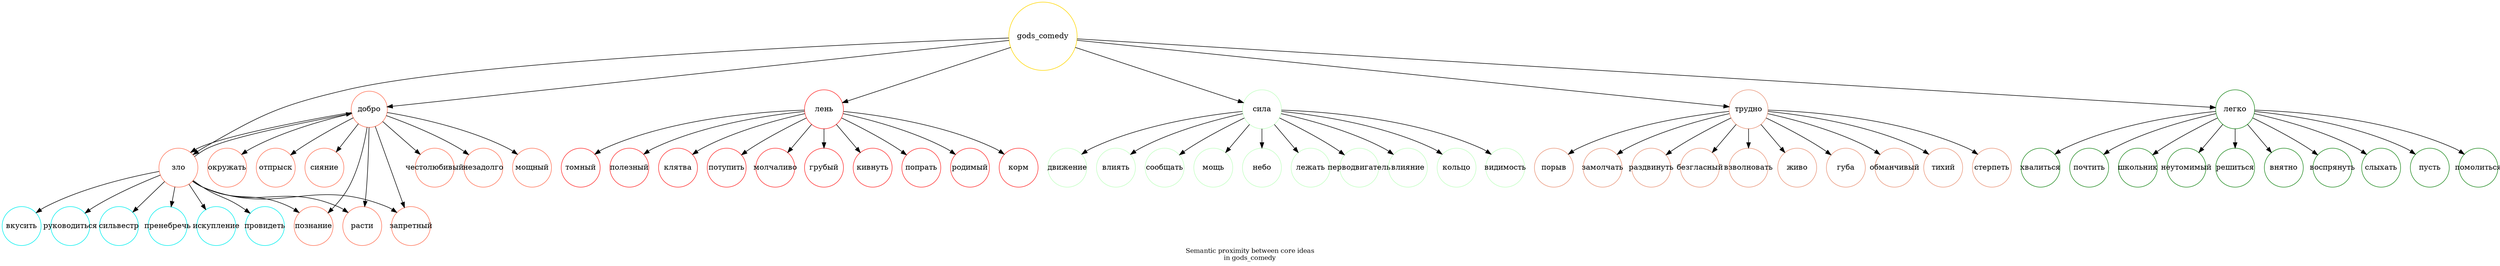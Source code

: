 digraph ideas_with_concepts_gods_comedy {
	node [color=gold1 shape=circle width=0.7]
	gods_comedy
	node [color=coral1 shape=circle]
	"добро"
	gods_comedy -> "добро"
	node [fixedsize=true shape=circle width=1]
	"познание"
	"добро" -> "познание"
	"расти"
	"добро" -> "расти"
	"зло"
	"добро" -> "зло"
	"честолюбивый"
	"добро" -> "честолюбивый"
	"запретный"
	"добро" -> "запретный"
	"незадолго"
	"добро" -> "незадолго"
	"мощный"
	"добро" -> "мощный"
	"окружать"
	"добро" -> "окружать"
	"отпрыск"
	"добро" -> "отпрыск"
	"сияние"
	"добро" -> "сияние"
	node [color=cyan2 shape=circle]
	"зло"
	gods_comedy -> "зло"
	node [fixedsize=true shape=circle width=1]
	"познание"
	"зло" -> "познание"
	"добро"
	"зло" -> "добро"
	"вкусить"
	"зло" -> "вкусить"
	"запретный"
	"зло" -> "запретный"
	"руководиться"
	"зло" -> "руководиться"
	"сильвестр"
	"зло" -> "сильвестр"
	"пренебречь"
	"зло" -> "пренебречь"
	"искупление"
	"зло" -> "искупление"
	"расти"
	"зло" -> "расти"
	"провидеть"
	"зло" -> "провидеть"
	node [color=firebrick1 shape=circle]
	"лень"
	gods_comedy -> "лень"
	node [fixedsize=true shape=circle width=1]
	"томный"
	"лень" -> "томный"
	"полезный"
	"лень" -> "полезный"
	"клятва"
	"лень" -> "клятва"
	"потупить"
	"лень" -> "потупить"
	"молчаливо"
	"лень" -> "молчаливо"
	"грубый"
	"лень" -> "грубый"
	"кивнуть"
	"лень" -> "кивнуть"
	"попрать"
	"лень" -> "попрать"
	"родимый"
	"лень" -> "родимый"
	"корм"
	"лень" -> "корм"
	node [color=darkseagreen1 shape=circle]
	"сила"
	gods_comedy -> "сила"
	node [fixedsize=true shape=circle width=1]
	"движение"
	"сила" -> "движение"
	"влиять"
	"сила" -> "влиять"
	"сообщать"
	"сила" -> "сообщать"
	"мощь"
	"сила" -> "мощь"
	"небо"
	"сила" -> "небо"
	"лежать"
	"сила" -> "лежать"
	"перводвигатель"
	"сила" -> "перводвигатель"
	"влияние"
	"сила" -> "влияние"
	"кольцо"
	"сила" -> "кольцо"
	"видимость"
	"сила" -> "видимость"
	node [color=darksalmon shape=circle]
	"трудно"
	gods_comedy -> "трудно"
	node [fixedsize=true shape=circle width=1]
	"порыв"
	"трудно" -> "порыв"
	"замолчать"
	"трудно" -> "замолчать"
	"раздвинуть"
	"трудно" -> "раздвинуть"
	"безгласный"
	"трудно" -> "безгласный"
	"взволновать"
	"трудно" -> "взволновать"
	"живо"
	"трудно" -> "живо"
	"губа"
	"трудно" -> "губа"
	"обманчивый"
	"трудно" -> "обманчивый"
	"тихий"
	"трудно" -> "тихий"
	"стерпеть"
	"трудно" -> "стерпеть"
	node [color=forestgreen shape=circle]
	"легко"
	gods_comedy -> "легко"
	node [fixedsize=true shape=circle width=1]
	"хвалиться"
	"легко" -> "хвалиться"
	"почтить"
	"легко" -> "почтить"
	"школьник"
	"легко" -> "школьник"
	"неутомимый"
	"легко" -> "неутомимый"
	"решиться"
	"легко" -> "решиться"
	"внятно"
	"легко" -> "внятно"
	"воспрянуть"
	"легко" -> "воспрянуть"
	"слыхать"
	"легко" -> "слыхать"
	"пусть"
	"легко" -> "пусть"
	"помолиться"
	"легко" -> "помолиться"
	overlap=false
	label="Semantic proximity between core ideas\nin gods_comedy"
	fontsize=12
}
